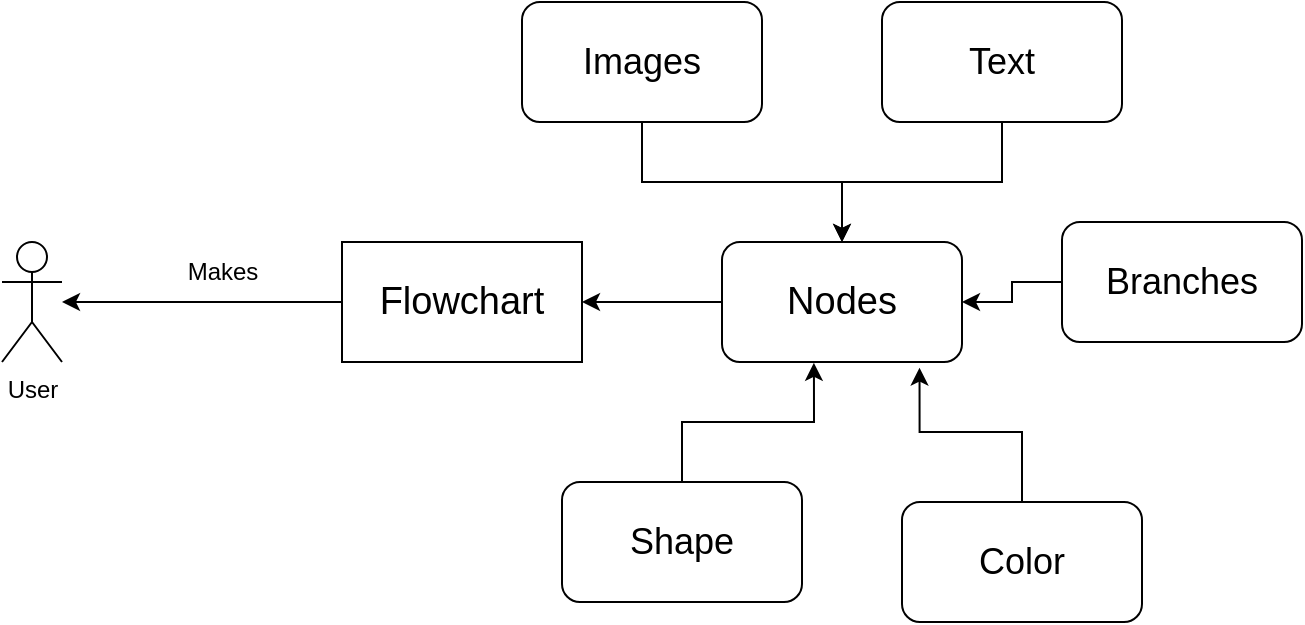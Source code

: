 <mxfile version="23.0.1" type="github">
  <diagram name="Page-1" id="bx5Yv6UBX9QvCtqMlD7Y">
    <mxGraphModel dx="1050" dy="566" grid="1" gridSize="10" guides="1" tooltips="1" connect="1" arrows="1" fold="1" page="1" pageScale="1" pageWidth="850" pageHeight="1100" math="0" shadow="0">
      <root>
        <mxCell id="0" />
        <mxCell id="1" parent="0" />
        <mxCell id="sJkkv-iiyB590RukAjdp-1" value="User" style="shape=umlActor;verticalLabelPosition=bottom;verticalAlign=top;html=1;outlineConnect=0;" vertex="1" parent="1">
          <mxGeometry x="180" y="180" width="30" height="60" as="geometry" />
        </mxCell>
        <mxCell id="sJkkv-iiyB590RukAjdp-4" style="edgeStyle=orthogonalEdgeStyle;rounded=0;orthogonalLoop=1;jettySize=auto;html=1;" edge="1" parent="1" source="sJkkv-iiyB590RukAjdp-2" target="sJkkv-iiyB590RukAjdp-1">
          <mxGeometry relative="1" as="geometry" />
        </mxCell>
        <mxCell id="sJkkv-iiyB590RukAjdp-2" value="&lt;font style=&quot;font-size: 19px;&quot;&gt;Flowchart&lt;/font&gt;" style="rounded=0;whiteSpace=wrap;html=1;" vertex="1" parent="1">
          <mxGeometry x="350" y="180" width="120" height="60" as="geometry" />
        </mxCell>
        <mxCell id="sJkkv-iiyB590RukAjdp-5" value="Makes" style="text;html=1;align=center;verticalAlign=middle;resizable=0;points=[];autosize=1;strokeColor=none;fillColor=none;" vertex="1" parent="1">
          <mxGeometry x="260" y="180" width="60" height="30" as="geometry" />
        </mxCell>
        <mxCell id="sJkkv-iiyB590RukAjdp-7" style="edgeStyle=orthogonalEdgeStyle;rounded=0;orthogonalLoop=1;jettySize=auto;html=1;entryX=1;entryY=0.5;entryDx=0;entryDy=0;" edge="1" parent="1" source="sJkkv-iiyB590RukAjdp-6" target="sJkkv-iiyB590RukAjdp-2">
          <mxGeometry relative="1" as="geometry" />
        </mxCell>
        <mxCell id="sJkkv-iiyB590RukAjdp-6" value="&lt;font style=&quot;font-size: 19px;&quot;&gt;Nodes&lt;/font&gt;" style="rounded=1;whiteSpace=wrap;html=1;" vertex="1" parent="1">
          <mxGeometry x="540" y="180" width="120" height="60" as="geometry" />
        </mxCell>
        <mxCell id="sJkkv-iiyB590RukAjdp-8" value="&lt;font style=&quot;font-size: 18px;&quot;&gt;Shape&lt;/font&gt;" style="rounded=1;whiteSpace=wrap;html=1;" vertex="1" parent="1">
          <mxGeometry x="460" y="300" width="120" height="60" as="geometry" />
        </mxCell>
        <mxCell id="sJkkv-iiyB590RukAjdp-9" value="&lt;font style=&quot;font-size: 18px;&quot;&gt;Color&lt;/font&gt;" style="rounded=1;whiteSpace=wrap;html=1;" vertex="1" parent="1">
          <mxGeometry x="630" y="310" width="120" height="60" as="geometry" />
        </mxCell>
        <mxCell id="sJkkv-iiyB590RukAjdp-14" style="edgeStyle=orthogonalEdgeStyle;rounded=0;orthogonalLoop=1;jettySize=auto;html=1;entryX=0.5;entryY=0;entryDx=0;entryDy=0;" edge="1" parent="1" source="sJkkv-iiyB590RukAjdp-10" target="sJkkv-iiyB590RukAjdp-6">
          <mxGeometry relative="1" as="geometry" />
        </mxCell>
        <mxCell id="sJkkv-iiyB590RukAjdp-10" value="&lt;font style=&quot;font-size: 18px;&quot;&gt;Text&lt;/font&gt;" style="rounded=1;whiteSpace=wrap;html=1;" vertex="1" parent="1">
          <mxGeometry x="620" y="60" width="120" height="60" as="geometry" />
        </mxCell>
        <mxCell id="sJkkv-iiyB590RukAjdp-13" style="edgeStyle=orthogonalEdgeStyle;rounded=0;orthogonalLoop=1;jettySize=auto;html=1;entryX=0.5;entryY=0;entryDx=0;entryDy=0;" edge="1" parent="1" source="sJkkv-iiyB590RukAjdp-11" target="sJkkv-iiyB590RukAjdp-6">
          <mxGeometry relative="1" as="geometry" />
        </mxCell>
        <mxCell id="sJkkv-iiyB590RukAjdp-11" value="&lt;font style=&quot;font-size: 18px;&quot;&gt;Images&lt;/font&gt;" style="rounded=1;whiteSpace=wrap;html=1;" vertex="1" parent="1">
          <mxGeometry x="440" y="60" width="120" height="60" as="geometry" />
        </mxCell>
        <mxCell id="sJkkv-iiyB590RukAjdp-15" style="edgeStyle=orthogonalEdgeStyle;rounded=0;orthogonalLoop=1;jettySize=auto;html=1;" edge="1" parent="1" source="sJkkv-iiyB590RukAjdp-12" target="sJkkv-iiyB590RukAjdp-6">
          <mxGeometry relative="1" as="geometry" />
        </mxCell>
        <mxCell id="sJkkv-iiyB590RukAjdp-12" value="&lt;font style=&quot;font-size: 18px;&quot;&gt;Branches&lt;/font&gt;" style="rounded=1;whiteSpace=wrap;html=1;" vertex="1" parent="1">
          <mxGeometry x="710" y="170" width="120" height="60" as="geometry" />
        </mxCell>
        <mxCell id="sJkkv-iiyB590RukAjdp-16" style="edgeStyle=orthogonalEdgeStyle;rounded=0;orthogonalLoop=1;jettySize=auto;html=1;entryX=0.823;entryY=1.047;entryDx=0;entryDy=0;entryPerimeter=0;" edge="1" parent="1" source="sJkkv-iiyB590RukAjdp-9" target="sJkkv-iiyB590RukAjdp-6">
          <mxGeometry relative="1" as="geometry" />
        </mxCell>
        <mxCell id="sJkkv-iiyB590RukAjdp-17" style="edgeStyle=orthogonalEdgeStyle;rounded=0;orthogonalLoop=1;jettySize=auto;html=1;entryX=0.383;entryY=1.007;entryDx=0;entryDy=0;entryPerimeter=0;" edge="1" parent="1" source="sJkkv-iiyB590RukAjdp-8" target="sJkkv-iiyB590RukAjdp-6">
          <mxGeometry relative="1" as="geometry" />
        </mxCell>
      </root>
    </mxGraphModel>
  </diagram>
</mxfile>
